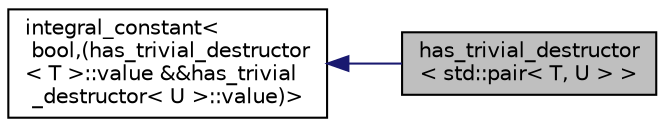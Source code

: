 digraph "has_trivial_destructor&lt; std::pair&lt; T, U &gt; &gt;"
{
  edge [fontname="Helvetica",fontsize="10",labelfontname="Helvetica",labelfontsize="10"];
  node [fontname="Helvetica",fontsize="10",shape=record];
  rankdir="LR";
  Node1 [label="has_trivial_destructor\l\< std::pair\< T, U \> \>",height=0.2,width=0.4,color="black", fillcolor="grey75", style="filled", fontcolor="black"];
  Node2 -> Node1 [dir="back",color="midnightblue",fontsize="10",style="solid",fontname="Helvetica"];
  Node2 [label="integral_constant\<\l bool,(has_trivial_destructor\l\< T \>::value &&has_trivial\l_destructor\< U \>::value)\>",height=0.2,width=0.4,color="black", fillcolor="white", style="filled",URL="$structintegral__constant.html"];
}
